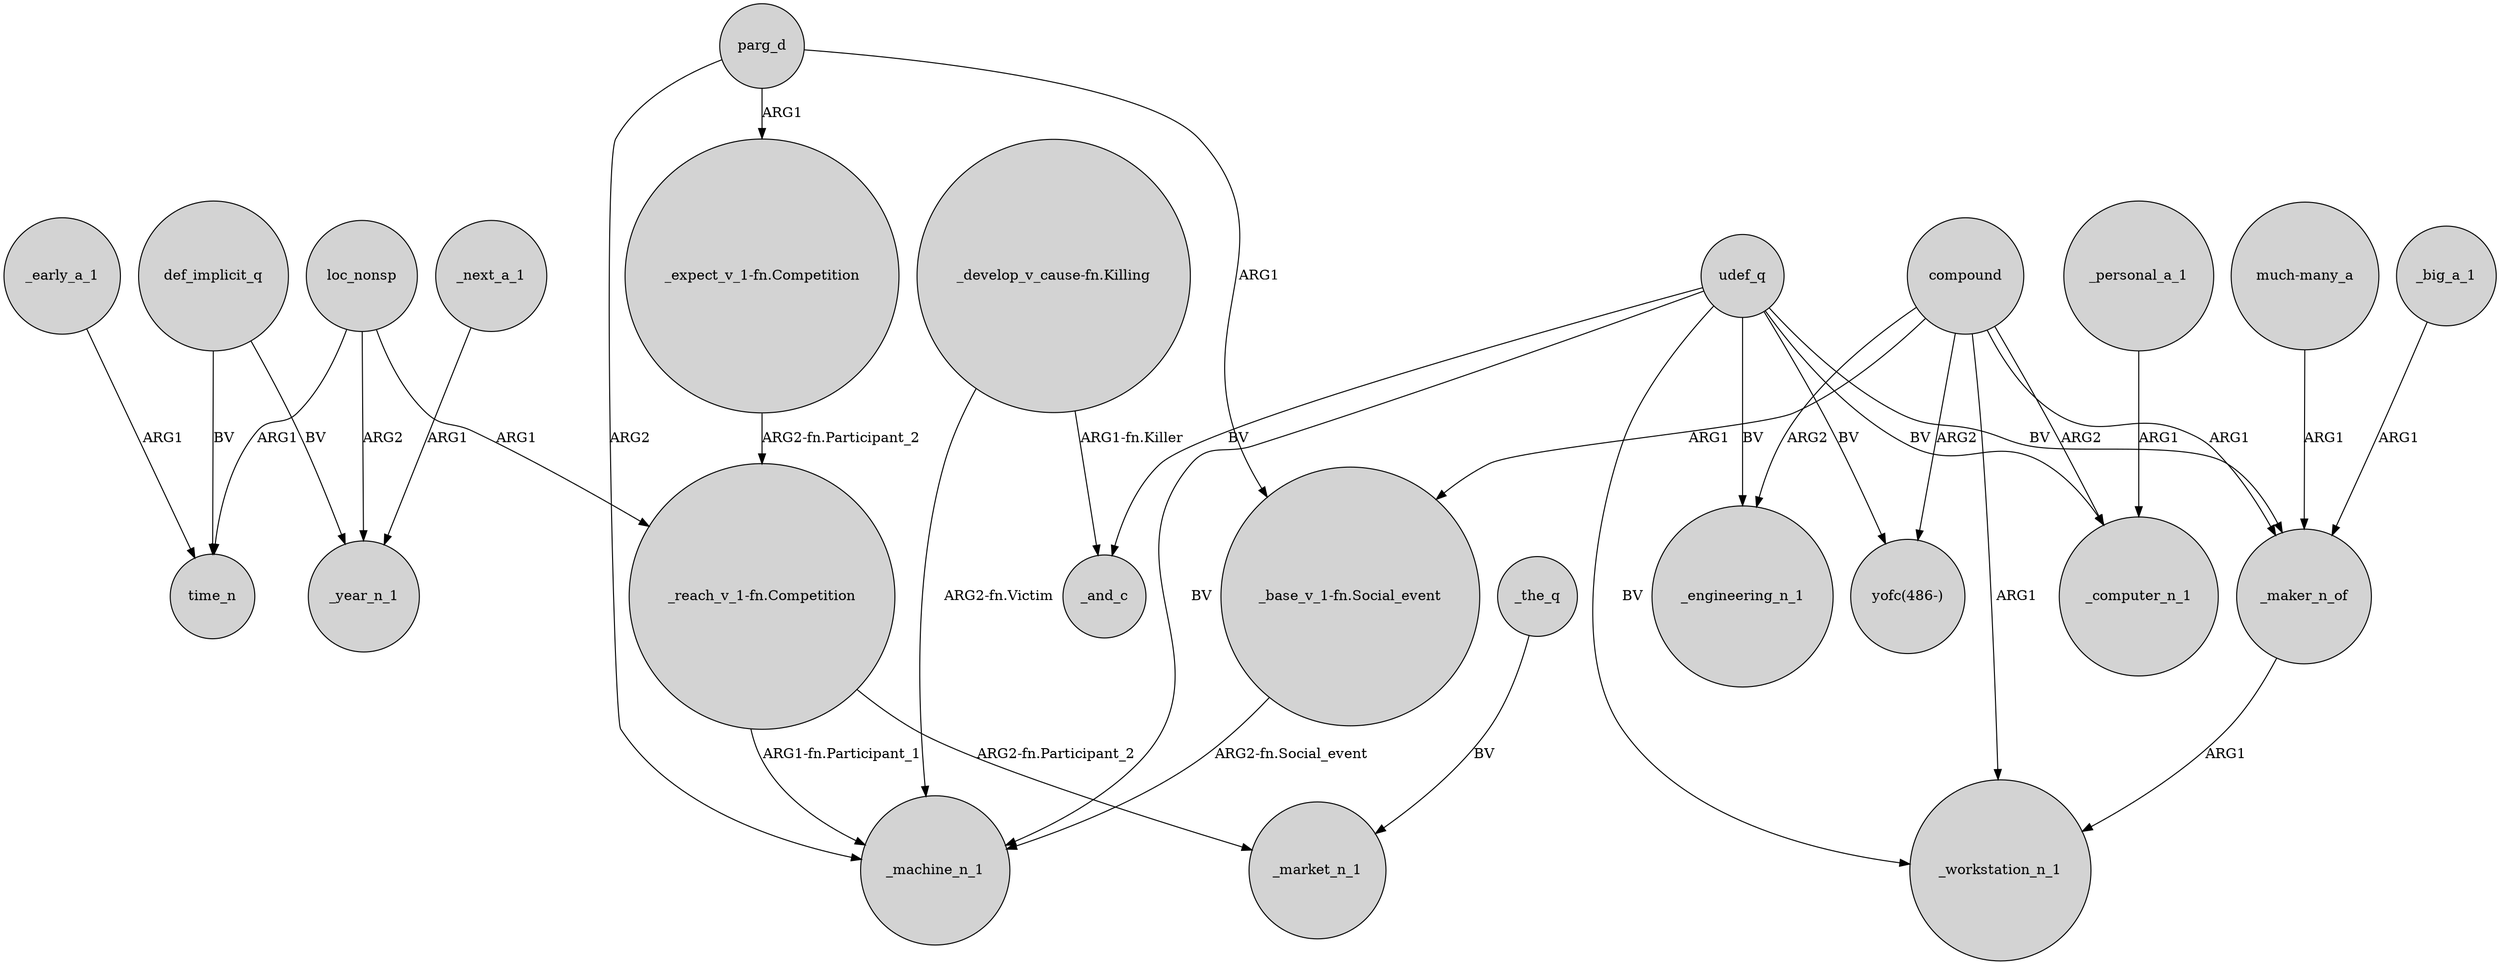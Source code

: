 digraph {
	node [shape=circle style=filled]
	_early_a_1 -> time_n [label=ARG1]
	"_reach_v_1-fn.Competition" -> _machine_n_1 [label="ARG1-fn.Participant_1"]
	"_reach_v_1-fn.Competition" -> _market_n_1 [label="ARG2-fn.Participant_2"]
	"much-many_a" -> _maker_n_of [label=ARG1]
	def_implicit_q -> _year_n_1 [label=BV]
	"_develop_v_cause-fn.Killing" -> _and_c [label="ARG1-fn.Killer"]
	compound -> _computer_n_1 [label=ARG2]
	udef_q -> _and_c [label=BV]
	loc_nonsp -> _year_n_1 [label=ARG2]
	_the_q -> _market_n_1 [label=BV]
	udef_q -> _maker_n_of [label=BV]
	udef_q -> _engineering_n_1 [label=BV]
	udef_q -> "yofc(486-)" [label=BV]
	"_develop_v_cause-fn.Killing" -> _machine_n_1 [label="ARG2-fn.Victim"]
	compound -> _engineering_n_1 [label=ARG2]
	udef_q -> _machine_n_1 [label=BV]
	udef_q -> _computer_n_1 [label=BV]
	compound -> "_base_v_1-fn.Social_event" [label=ARG1]
	_personal_a_1 -> _computer_n_1 [label=ARG1]
	loc_nonsp -> time_n [label=ARG1]
	parg_d -> "_expect_v_1-fn.Competition" [label=ARG1]
	"_expect_v_1-fn.Competition" -> "_reach_v_1-fn.Competition" [label="ARG2-fn.Participant_2"]
	parg_d -> "_base_v_1-fn.Social_event" [label=ARG1]
	compound -> _maker_n_of [label=ARG1]
	loc_nonsp -> "_reach_v_1-fn.Competition" [label=ARG1]
	udef_q -> _workstation_n_1 [label=BV]
	compound -> "yofc(486-)" [label=ARG2]
	_next_a_1 -> _year_n_1 [label=ARG1]
	_big_a_1 -> _maker_n_of [label=ARG1]
	_maker_n_of -> _workstation_n_1 [label=ARG1]
	parg_d -> _machine_n_1 [label=ARG2]
	compound -> _workstation_n_1 [label=ARG1]
	def_implicit_q -> time_n [label=BV]
	"_base_v_1-fn.Social_event" -> _machine_n_1 [label="ARG2-fn.Social_event"]
}
